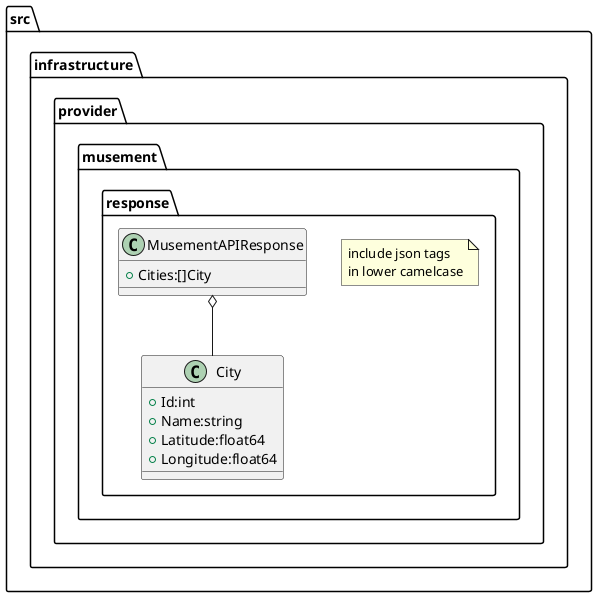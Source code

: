 @startuml

package "src.infrastructure.provider.musement.response" {
    note as n1
        include json tags
        in lower camelcase
    end note

    class MusementAPIResponse {
        + Cities:[]City
    }

    class City {
        + Id:int
        + Name:string
        + Latitude:float64
        + Longitude:float64
    }
}

MusementAPIResponse o-- City

@enduml
